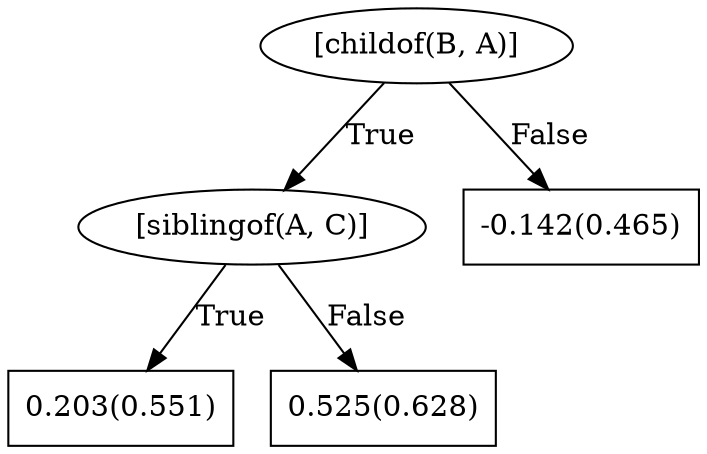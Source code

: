 digraph G{ 
1[label = "[childof(B, A)]"];
1 -> 2[label="True"];
1 -> 3[label="False"];
2[label = "[siblingof(A, C)]"];
2 -> 4[label="True"];
2 -> 5[label="False"];
4[shape = box,label = "0.203(0.551)"];
5[shape = box,label = "0.525(0.628)"];
3[shape = box,label = "-0.142(0.465)"];
}

